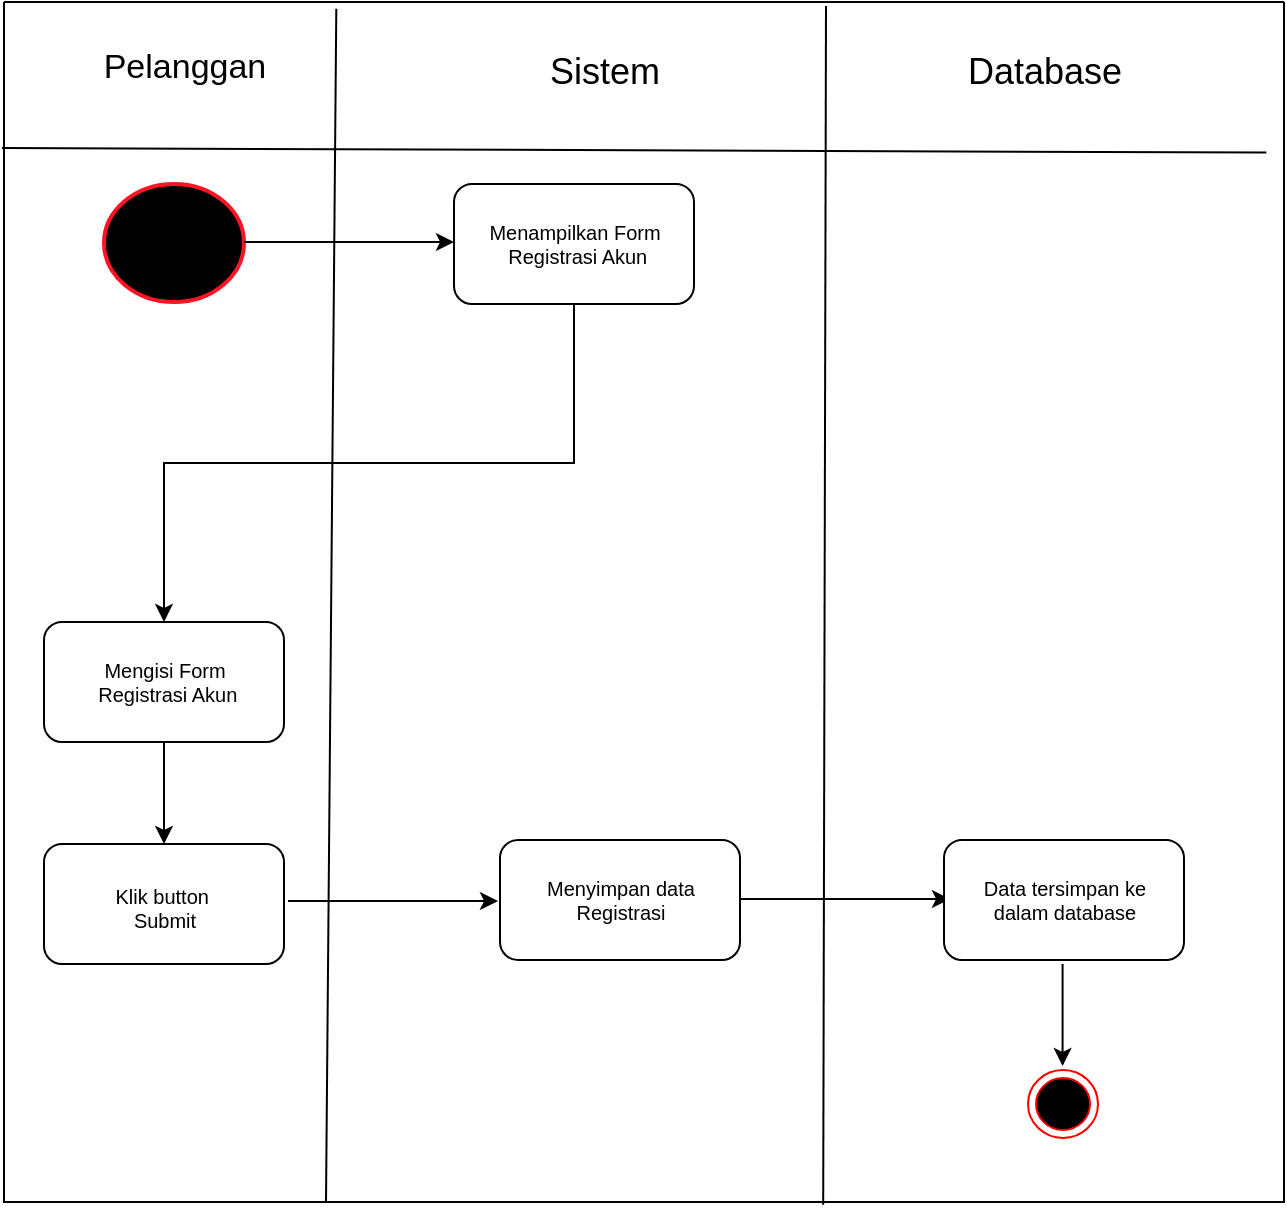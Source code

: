 <mxfile version="26.2.14">
  <diagram name="Halaman-1" id="wFQpwIEOdllq1w0JGTbC">
    <mxGraphModel dx="786" dy="463" grid="1" gridSize="10" guides="1" tooltips="1" connect="1" arrows="1" fold="1" page="1" pageScale="1" pageWidth="827" pageHeight="1169" math="0" shadow="0">
      <root>
        <mxCell id="0" />
        <mxCell id="1" parent="0" />
        <mxCell id="E1IWTI2ejF0TFzDhP58O-2" value="" style="swimlane;startSize=0;" parent="1" vertex="1">
          <mxGeometry x="110" y="160" width="640" height="600" as="geometry" />
        </mxCell>
        <mxCell id="E1IWTI2ejF0TFzDhP58O-5" value="" style="endArrow=none;html=1;rounded=0;exitX=0.205;exitY=0.009;exitDx=0;exitDy=0;exitPerimeter=0;entryX=0.25;entryY=1;entryDx=0;entryDy=0;" parent="E1IWTI2ejF0TFzDhP58O-2" edge="1">
          <mxGeometry width="50" height="50" relative="1" as="geometry">
            <mxPoint x="166.15" y="3.32" as="sourcePoint" />
            <mxPoint x="161" y="600" as="targetPoint" />
            <Array as="points" />
          </mxGeometry>
        </mxCell>
        <mxCell id="E1IWTI2ejF0TFzDhP58O-7" value="" style="endArrow=none;html=1;rounded=0;exitX=0.205;exitY=0.009;exitDx=0;exitDy=0;exitPerimeter=0;entryX=0.64;entryY=1.004;entryDx=0;entryDy=0;entryPerimeter=0;" parent="E1IWTI2ejF0TFzDhP58O-2" edge="1">
          <mxGeometry width="50" height="50" relative="1" as="geometry">
            <mxPoint x="411" y="2" as="sourcePoint" />
            <mxPoint x="409.6" y="601.4" as="targetPoint" />
            <Array as="points" />
          </mxGeometry>
        </mxCell>
        <mxCell id="E1IWTI2ejF0TFzDhP58O-10" value="Sistem" style="text;html=1;align=center;verticalAlign=middle;resizable=0;points=[];autosize=1;strokeColor=none;fillColor=none;fontSize=18;" parent="E1IWTI2ejF0TFzDhP58O-2" vertex="1">
          <mxGeometry x="260" y="15" width="80" height="40" as="geometry" />
        </mxCell>
        <mxCell id="E1IWTI2ejF0TFzDhP58O-11" value="Database" style="text;html=1;align=center;verticalAlign=middle;resizable=0;points=[];autosize=1;strokeColor=none;fillColor=none;fontSize=18;" parent="E1IWTI2ejF0TFzDhP58O-2" vertex="1">
          <mxGeometry x="470" y="15" width="100" height="40" as="geometry" />
        </mxCell>
        <mxCell id="E1IWTI2ejF0TFzDhP58O-12" value="" style="ellipse;html=1;shape=endState;fillColor=#000000;strokeColor=#ff0000;" parent="E1IWTI2ejF0TFzDhP58O-2" vertex="1">
          <mxGeometry x="512" y="534" width="35" height="34" as="geometry" />
        </mxCell>
        <mxCell id="E1IWTI2ejF0TFzDhP58O-17" value="" style="rounded=1;whiteSpace=wrap;html=1;" parent="E1IWTI2ejF0TFzDhP58O-2" vertex="1">
          <mxGeometry x="225" y="91" width="120" height="60" as="geometry" />
        </mxCell>
        <mxCell id="E1IWTI2ejF0TFzDhP58O-21" value="" style="rounded=1;whiteSpace=wrap;html=1;" parent="E1IWTI2ejF0TFzDhP58O-2" vertex="1">
          <mxGeometry x="20" y="310" width="120" height="60" as="geometry" />
        </mxCell>
        <mxCell id="E1IWTI2ejF0TFzDhP58O-22" value="" style="endArrow=classic;html=1;rounded=0;exitX=0.5;exitY=1;exitDx=0;exitDy=0;edgeStyle=orthogonalEdgeStyle;" parent="E1IWTI2ejF0TFzDhP58O-2" source="E1IWTI2ejF0TFzDhP58O-17" target="E1IWTI2ejF0TFzDhP58O-21" edge="1">
          <mxGeometry width="50" height="50" relative="1" as="geometry">
            <mxPoint x="200" y="310" as="sourcePoint" />
            <mxPoint x="250" y="260" as="targetPoint" />
          </mxGeometry>
        </mxCell>
        <mxCell id="E1IWTI2ejF0TFzDhP58O-24" value="" style="rounded=1;whiteSpace=wrap;html=1;" parent="E1IWTI2ejF0TFzDhP58O-2" vertex="1">
          <mxGeometry x="20" y="421" width="120" height="60" as="geometry" />
        </mxCell>
        <mxCell id="E1IWTI2ejF0TFzDhP58O-25" value="" style="endArrow=classic;html=1;rounded=0;exitX=0.5;exitY=1;exitDx=0;exitDy=0;" parent="E1IWTI2ejF0TFzDhP58O-2" source="E1IWTI2ejF0TFzDhP58O-21" target="E1IWTI2ejF0TFzDhP58O-24" edge="1">
          <mxGeometry width="50" height="50" relative="1" as="geometry">
            <mxPoint x="100" y="370" as="sourcePoint" />
            <mxPoint x="150" y="320" as="targetPoint" />
            <Array as="points">
              <mxPoint x="80" y="420" />
            </Array>
          </mxGeometry>
        </mxCell>
        <mxCell id="E1IWTI2ejF0TFzDhP58O-27" value="" style="endArrow=classic;html=1;rounded=0;" parent="E1IWTI2ejF0TFzDhP58O-2" edge="1">
          <mxGeometry width="50" height="50" relative="1" as="geometry">
            <mxPoint x="142" y="449.52" as="sourcePoint" />
            <mxPoint x="247" y="449.52" as="targetPoint" />
          </mxGeometry>
        </mxCell>
        <mxCell id="E1IWTI2ejF0TFzDhP58O-28" value="" style="rounded=1;whiteSpace=wrap;html=1;" parent="E1IWTI2ejF0TFzDhP58O-2" vertex="1">
          <mxGeometry x="248" y="419" width="120" height="60" as="geometry" />
        </mxCell>
        <mxCell id="E1IWTI2ejF0TFzDhP58O-29" value="" style="endArrow=classic;html=1;rounded=0;" parent="E1IWTI2ejF0TFzDhP58O-2" edge="1">
          <mxGeometry width="50" height="50" relative="1" as="geometry">
            <mxPoint x="368" y="448.52" as="sourcePoint" />
            <mxPoint x="473" y="448.52" as="targetPoint" />
          </mxGeometry>
        </mxCell>
        <mxCell id="E1IWTI2ejF0TFzDhP58O-30" value="" style="rounded=1;whiteSpace=wrap;html=1;" parent="E1IWTI2ejF0TFzDhP58O-2" vertex="1">
          <mxGeometry x="470" y="419" width="120" height="60" as="geometry" />
        </mxCell>
        <mxCell id="E1IWTI2ejF0TFzDhP58O-33" value="" style="endArrow=classic;html=1;rounded=0;exitX=0.5;exitY=1;exitDx=0;exitDy=0;" parent="E1IWTI2ejF0TFzDhP58O-2" edge="1">
          <mxGeometry width="50" height="50" relative="1" as="geometry">
            <mxPoint x="529.29" y="481" as="sourcePoint" />
            <mxPoint x="529.29" y="532" as="targetPoint" />
            <Array as="points">
              <mxPoint x="529.29" y="531" />
            </Array>
          </mxGeometry>
        </mxCell>
        <mxCell id="E1IWTI2ejF0TFzDhP58O-35" value="Menampilkan Form&lt;br&gt;&amp;nbsp;Registrasi Akun" style="text;html=1;align=center;verticalAlign=middle;resizable=0;points=[];autosize=1;fontSize=10;" parent="E1IWTI2ejF0TFzDhP58O-2" vertex="1">
          <mxGeometry x="230" y="100.5" width="110" height="40" as="geometry" />
        </mxCell>
        <mxCell id="E1IWTI2ejF0TFzDhP58O-36" value="Mengisi Form&lt;br&gt;&amp;nbsp;Registrasi Akun" style="text;html=1;align=center;verticalAlign=middle;resizable=0;points=[];autosize=1;fontSize=10;" parent="E1IWTI2ejF0TFzDhP58O-2" vertex="1">
          <mxGeometry x="30" y="320" width="100" height="40" as="geometry" />
        </mxCell>
        <mxCell id="E1IWTI2ejF0TFzDhP58O-37" value="Klik button&amp;nbsp;&lt;div&gt;Submit&lt;/div&gt;" style="text;html=1;align=center;verticalAlign=middle;resizable=0;points=[];autosize=1;fontSize=10;" parent="E1IWTI2ejF0TFzDhP58O-2" vertex="1">
          <mxGeometry x="45" y="433" width="70" height="40" as="geometry" />
        </mxCell>
        <mxCell id="E1IWTI2ejF0TFzDhP58O-38" value="Menyimpan data&lt;div&gt;Registrasi&lt;/div&gt;" style="text;html=1;align=center;verticalAlign=middle;resizable=0;points=[];autosize=1;fontSize=10;" parent="E1IWTI2ejF0TFzDhP58O-2" vertex="1">
          <mxGeometry x="258" y="429" width="100" height="40" as="geometry" />
        </mxCell>
        <mxCell id="E1IWTI2ejF0TFzDhP58O-39" value="Data tersimpan ke&lt;div&gt;dalam database&lt;/div&gt;" style="text;html=1;align=center;verticalAlign=middle;resizable=0;points=[];autosize=1;fontSize=10;" parent="E1IWTI2ejF0TFzDhP58O-2" vertex="1">
          <mxGeometry x="480" y="429" width="100" height="40" as="geometry" />
        </mxCell>
        <mxCell id="HRcGC7_E8w8U7UC1Nc77-1" value="" style="strokeWidth=2;html=1;shape=mxgraph.flowchart.start_2;whiteSpace=wrap;fillColor=#000000;shadow=0;strokeColor=#FF1325;" vertex="1" parent="E1IWTI2ejF0TFzDhP58O-2">
          <mxGeometry x="50" y="91" width="70" height="59" as="geometry" />
        </mxCell>
        <mxCell id="E1IWTI2ejF0TFzDhP58O-16" value="" style="endArrow=classic;html=1;rounded=0;" parent="E1IWTI2ejF0TFzDhP58O-2" edge="1">
          <mxGeometry width="50" height="50" relative="1" as="geometry">
            <mxPoint x="120" y="120" as="sourcePoint" />
            <mxPoint x="225" y="120" as="targetPoint" />
          </mxGeometry>
        </mxCell>
        <mxCell id="E1IWTI2ejF0TFzDhP58O-3" value="" style="endArrow=none;html=1;rounded=0;entryX=1.005;entryY=0.161;entryDx=0;entryDy=0;entryPerimeter=0;" parent="1" edge="1">
          <mxGeometry width="50" height="50" relative="1" as="geometry">
            <mxPoint x="109" y="233" as="sourcePoint" />
            <mxPoint x="741.15" y="235.28" as="targetPoint" />
            <Array as="points" />
          </mxGeometry>
        </mxCell>
        <mxCell id="E1IWTI2ejF0TFzDhP58O-9" value="Pelanggan" style="text;html=1;align=center;verticalAlign=middle;resizable=0;points=[];autosize=1;fontSize=17;" parent="1" vertex="1">
          <mxGeometry x="150" y="178" width="100" height="30" as="geometry" />
        </mxCell>
      </root>
    </mxGraphModel>
  </diagram>
</mxfile>
